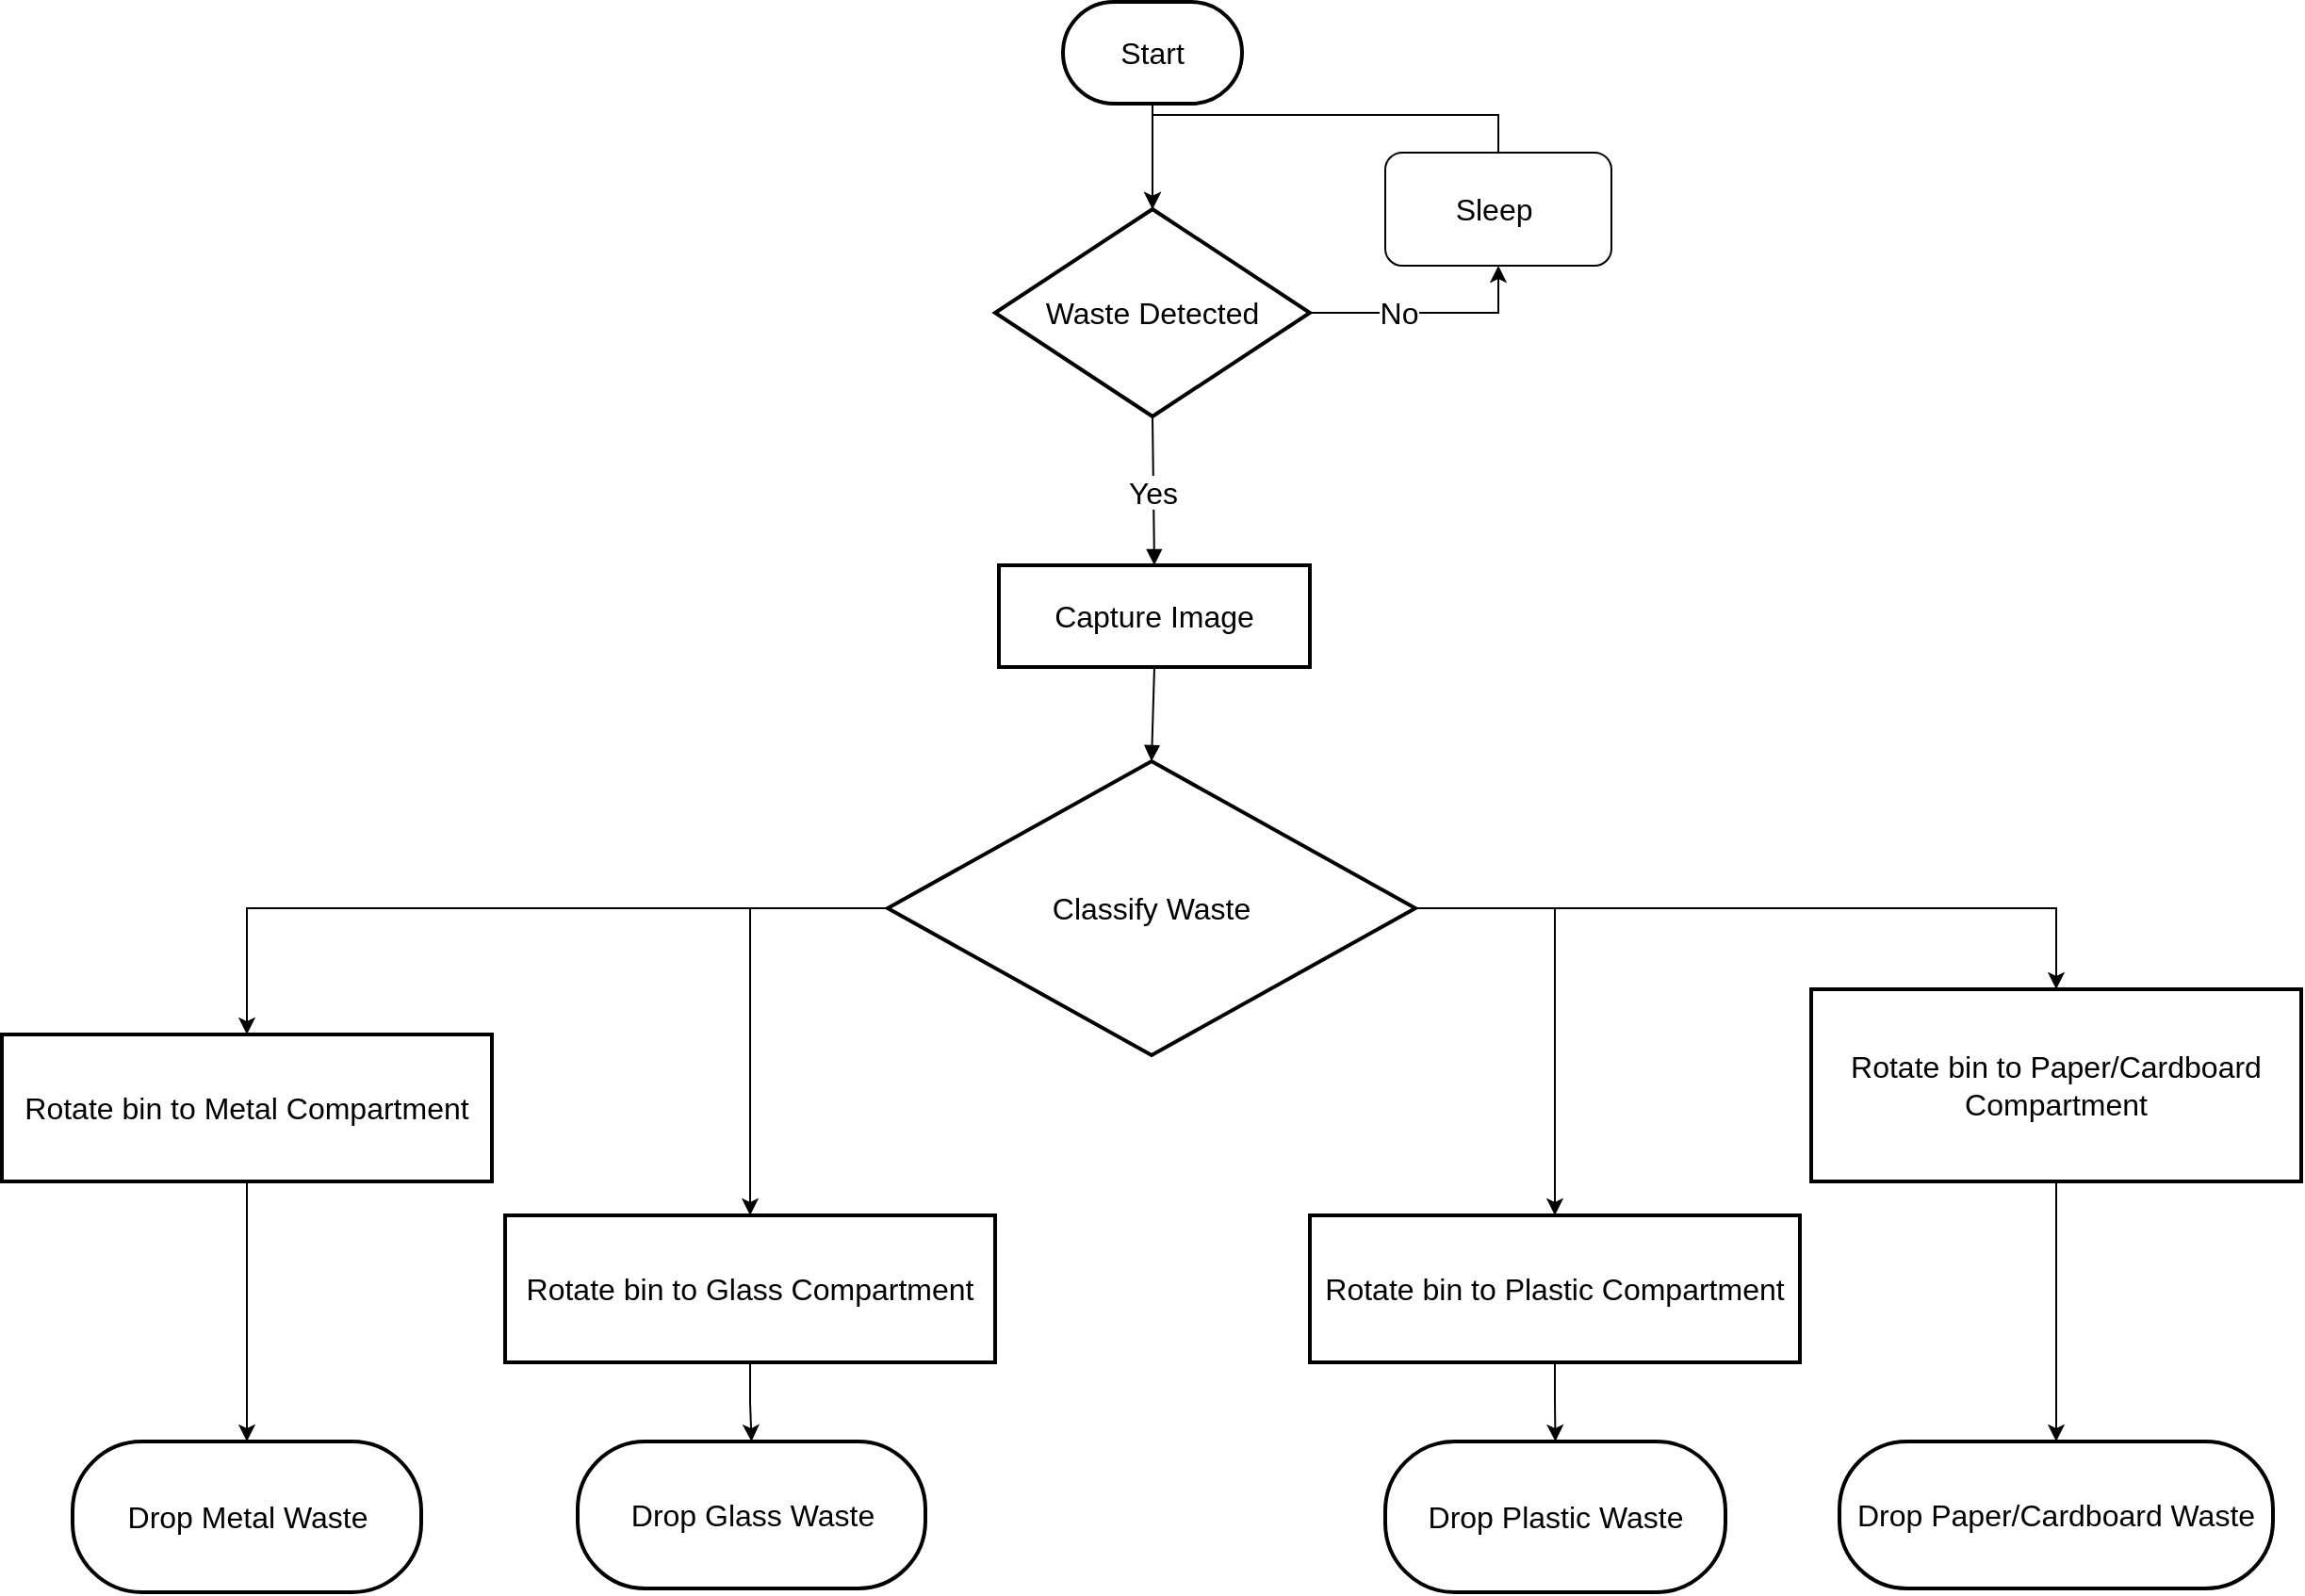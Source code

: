 <mxfile version="26.0.11">
  <diagram name="Page-1" id="Y5aBT3LR-qTpcmY37s64">
    <mxGraphModel dx="2049" dy="1054" grid="1" gridSize="10" guides="1" tooltips="1" connect="1" arrows="1" fold="1" page="1" pageScale="1" pageWidth="850" pageHeight="1100" math="0" shadow="0">
      <root>
        <mxCell id="0" />
        <mxCell id="1" parent="0" />
        <mxCell id="Kly_P5LQUFmeKaouC2qw-29" style="edgeStyle=orthogonalEdgeStyle;rounded=0;orthogonalLoop=1;jettySize=auto;html=1;exitX=0.5;exitY=1;exitDx=0;exitDy=0;entryX=0.5;entryY=0;entryDx=0;entryDy=0;fontSize=16;" edge="1" parent="1" source="2" target="3">
          <mxGeometry relative="1" as="geometry">
            <mxPoint x="851" y="130" as="targetPoint" />
            <Array as="points" />
          </mxGeometry>
        </mxCell>
        <mxCell id="2" value="Start" style="whiteSpace=wrap;strokeWidth=2;arcSize=100;absoluteArcSize=1;rounded=1;fontSize=16;labelBackgroundColor=default;" parent="1" vertex="1">
          <mxGeometry x="803" y="40" width="95" height="54" as="geometry" />
        </mxCell>
        <mxCell id="Kly_P5LQUFmeKaouC2qw-49" style="edgeStyle=orthogonalEdgeStyle;rounded=0;orthogonalLoop=1;jettySize=auto;html=1;exitX=1;exitY=0.5;exitDx=0;exitDy=0;entryX=0.5;entryY=1;entryDx=0;entryDy=0;" edge="1" parent="1" source="3" target="Kly_P5LQUFmeKaouC2qw-35">
          <mxGeometry relative="1" as="geometry" />
        </mxCell>
        <mxCell id="Kly_P5LQUFmeKaouC2qw-51" value="No" style="edgeLabel;html=1;align=center;verticalAlign=middle;resizable=0;points=[];fontSize=16;" vertex="1" connectable="0" parent="Kly_P5LQUFmeKaouC2qw-49">
          <mxGeometry x="-0.252" relative="1" as="geometry">
            <mxPoint as="offset" />
          </mxGeometry>
        </mxCell>
        <mxCell id="3" value="Waste Detected" style="rhombus;strokeWidth=2;whiteSpace=wrap;fontSize=16;" parent="1" vertex="1">
          <mxGeometry x="767" y="150" width="167" height="110" as="geometry" />
        </mxCell>
        <mxCell id="4" value="Capture Image" style="whiteSpace=wrap;strokeWidth=2;fontSize=16;" parent="1" vertex="1">
          <mxGeometry x="769" y="339" width="165" height="54" as="geometry" />
        </mxCell>
        <mxCell id="Kly_P5LQUFmeKaouC2qw-40" style="edgeStyle=orthogonalEdgeStyle;rounded=0;orthogonalLoop=1;jettySize=auto;html=1;exitX=0;exitY=0.5;exitDx=0;exitDy=0;entryX=0.5;entryY=0;entryDx=0;entryDy=0;fontSize=16;" edge="1" parent="1" source="5" target="6">
          <mxGeometry relative="1" as="geometry" />
        </mxCell>
        <mxCell id="Kly_P5LQUFmeKaouC2qw-41" style="edgeStyle=orthogonalEdgeStyle;rounded=0;orthogonalLoop=1;jettySize=auto;html=1;exitX=0;exitY=0.5;exitDx=0;exitDy=0;entryX=0.5;entryY=0;entryDx=0;entryDy=0;fontSize=16;" edge="1" parent="1" source="5" target="7">
          <mxGeometry relative="1" as="geometry" />
        </mxCell>
        <mxCell id="Kly_P5LQUFmeKaouC2qw-42" style="edgeStyle=orthogonalEdgeStyle;rounded=0;orthogonalLoop=1;jettySize=auto;html=1;exitX=1;exitY=0.5;exitDx=0;exitDy=0;entryX=0.5;entryY=0;entryDx=0;entryDy=0;fontSize=16;" edge="1" parent="1" source="5" target="9">
          <mxGeometry relative="1" as="geometry" />
        </mxCell>
        <mxCell id="Kly_P5LQUFmeKaouC2qw-43" style="edgeStyle=orthogonalEdgeStyle;rounded=0;orthogonalLoop=1;jettySize=auto;html=1;exitX=1;exitY=0.5;exitDx=0;exitDy=0;entryX=0.5;entryY=0;entryDx=0;entryDy=0;fontSize=16;" edge="1" parent="1" source="5" target="8">
          <mxGeometry relative="1" as="geometry" />
        </mxCell>
        <mxCell id="5" value="Classify Waste" style="rhombus;strokeWidth=2;whiteSpace=wrap;fontSize=16;" parent="1" vertex="1">
          <mxGeometry x="710" y="443" width="280" height="156" as="geometry" />
        </mxCell>
        <mxCell id="Kly_P5LQUFmeKaouC2qw-48" style="edgeStyle=orthogonalEdgeStyle;rounded=0;orthogonalLoop=1;jettySize=auto;html=1;exitX=0.5;exitY=1;exitDx=0;exitDy=0;entryX=0.5;entryY=0;entryDx=0;entryDy=0;fontSize=16;" edge="1" parent="1" source="6" target="10">
          <mxGeometry relative="1" as="geometry" />
        </mxCell>
        <mxCell id="6" value="Rotate bin to Metal Compartment" style="whiteSpace=wrap;strokeWidth=2;fontSize=16;" parent="1" vertex="1">
          <mxGeometry x="240" y="588" width="260" height="78" as="geometry" />
        </mxCell>
        <mxCell id="Kly_P5LQUFmeKaouC2qw-47" style="edgeStyle=orthogonalEdgeStyle;rounded=0;orthogonalLoop=1;jettySize=auto;html=1;exitX=0.5;exitY=1;exitDx=0;exitDy=0;entryX=0.5;entryY=0;entryDx=0;entryDy=0;fontSize=16;" edge="1" parent="1" source="7" target="11">
          <mxGeometry relative="1" as="geometry" />
        </mxCell>
        <mxCell id="7" value="Rotate bin to Glass Compartment" style="whiteSpace=wrap;strokeWidth=2;fontSize=16;" parent="1" vertex="1">
          <mxGeometry x="507" y="684" width="260" height="78" as="geometry" />
        </mxCell>
        <mxCell id="Kly_P5LQUFmeKaouC2qw-46" style="edgeStyle=orthogonalEdgeStyle;rounded=0;orthogonalLoop=1;jettySize=auto;html=1;exitX=0.5;exitY=1;exitDx=0;exitDy=0;entryX=0.5;entryY=0;entryDx=0;entryDy=0;fontSize=16;" edge="1" parent="1" source="8" target="12">
          <mxGeometry relative="1" as="geometry" />
        </mxCell>
        <mxCell id="8" value="Rotate bin to Plastic Compartment" style="whiteSpace=wrap;strokeWidth=2;fontSize=16;" parent="1" vertex="1">
          <mxGeometry x="934" y="684" width="260" height="78" as="geometry" />
        </mxCell>
        <mxCell id="Kly_P5LQUFmeKaouC2qw-45" style="edgeStyle=orthogonalEdgeStyle;rounded=0;orthogonalLoop=1;jettySize=auto;html=1;exitX=0.5;exitY=1;exitDx=0;exitDy=0;entryX=0.5;entryY=0;entryDx=0;entryDy=0;fontSize=16;" edge="1" parent="1" source="9" target="13">
          <mxGeometry relative="1" as="geometry" />
        </mxCell>
        <mxCell id="9" value="Rotate bin to Paper/Cardboard Compartment" style="whiteSpace=wrap;strokeWidth=2;fontSize=16;" parent="1" vertex="1">
          <mxGeometry x="1200" y="564" width="260" height="102" as="geometry" />
        </mxCell>
        <mxCell id="10" value="Drop Metal Waste" style="whiteSpace=wrap;strokeWidth=2;rounded=1;absoluteArcSize=0;arcSize=46;fontSize=16;" parent="1" vertex="1">
          <mxGeometry x="277.5" y="804" width="185" height="80" as="geometry" />
        </mxCell>
        <mxCell id="11" value="Drop Glass Waste" style="whiteSpace=wrap;strokeWidth=2;rounded=1;absoluteArcSize=0;arcSize=46;fontSize=16;" parent="1" vertex="1">
          <mxGeometry x="545.5" y="804" width="184.5" height="78" as="geometry" />
        </mxCell>
        <mxCell id="12" value="Drop Plastic Waste" style="whiteSpace=wrap;strokeWidth=2;rounded=1;absoluteArcSize=0;arcSize=46;fontSize=16;" parent="1" vertex="1">
          <mxGeometry x="974" y="804" width="180.5" height="80" as="geometry" />
        </mxCell>
        <mxCell id="13" value="Drop Paper/Cardboard Waste" style="whiteSpace=wrap;strokeWidth=2;rounded=1;absoluteArcSize=0;arcSize=46;fontSize=16;" parent="1" vertex="1">
          <mxGeometry x="1215" y="804" width="230" height="78" as="geometry" />
        </mxCell>
        <mxCell id="15" value="Yes" style="curved=1;startArrow=none;endArrow=block;exitX=0.5;exitY=1;entryX=0.5;entryY=0;fontSize=16;" parent="1" source="3" target="4" edge="1">
          <mxGeometry relative="1" as="geometry">
            <Array as="points" />
          </mxGeometry>
        </mxCell>
        <mxCell id="16" value="" style="curved=1;startArrow=none;endArrow=block;exitX=0.5;exitY=1;entryX=0.5;entryY=0;fontSize=16;" parent="1" source="4" target="5" edge="1">
          <mxGeometry relative="1" as="geometry">
            <Array as="points" />
          </mxGeometry>
        </mxCell>
        <mxCell id="Kly_P5LQUFmeKaouC2qw-38" style="edgeStyle=orthogonalEdgeStyle;rounded=0;orthogonalLoop=1;jettySize=auto;html=1;exitX=0.5;exitY=0;exitDx=0;exitDy=0;entryX=0.5;entryY=0;entryDx=0;entryDy=0;fontSize=16;" edge="1" parent="1" source="Kly_P5LQUFmeKaouC2qw-35" target="3">
          <mxGeometry relative="1" as="geometry" />
        </mxCell>
        <mxCell id="Kly_P5LQUFmeKaouC2qw-35" value="Sleep&amp;nbsp;" style="rounded=1;whiteSpace=wrap;html=1;fontSize=16;" vertex="1" parent="1">
          <mxGeometry x="974" y="120" width="120" height="60" as="geometry" />
        </mxCell>
      </root>
    </mxGraphModel>
  </diagram>
</mxfile>
